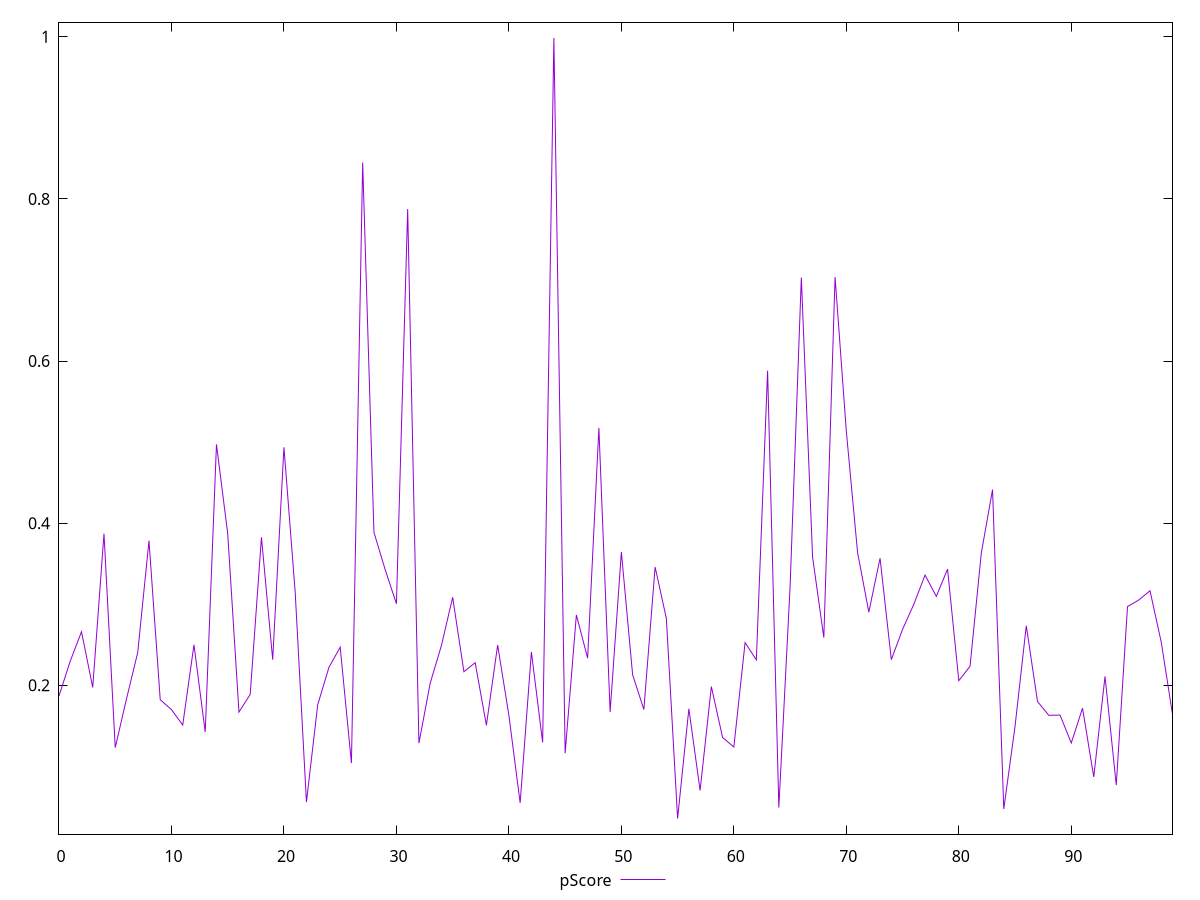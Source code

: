 reset

$pScore <<EOF
0 0.18687781709469165
1 0.22994154227610664
2 0.2661135972305391
3 0.1974289169824922
4 0.3871244502919851
5 0.12321146348021794
6 0.18318494765519877
7 0.24053714619470468
8 0.3784379090857082
9 0.18227342288434645
10 0.1699886107338463
11 0.15106051129028386
12 0.25001705357152004
13 0.14239343226880774
14 0.49718231558268855
15 0.3872095466341148
16 0.16705233868791936
17 0.188807279846247
18 0.38260554414044157
19 0.23167221042170388
20 0.4936740218763687
21 0.31473455777609116
22 0.05604486974248246
23 0.17595742908808465
24 0.22217441388836479
25 0.24706728350258078
26 0.10411335042735215
27 0.8447821095565711
28 0.3888299483065492
29 0.34271108474600953
30 0.3006261579530591
31 0.7875248143972182
32 0.12863449690398376
33 0.20250498946734952
34 0.24908221532210278
35 0.3085889026885255
36 0.21683892853353226
37 0.22793869186057714
38 0.15080258297285898
39 0.2496682678088259
40 0.1629066074982839
41 0.05500677086292116
42 0.24112324285425785
43 0.12968307381520994
44 0.9986325253544887
45 0.11630342513966896
46 0.2868159394863672
47 0.23356493250051924
48 0.5175469919088944
49 0.16726033193331208
50 0.3643882072418218
51 0.21306281165901791
52 0.17020036412332606
53 0.3459738212977048
54 0.2825124933345494
55 0.03571842018127802
56 0.17105009135065807
57 0.07036578625409617
58 0.1984176121311021
59 0.13564088057575263
60 0.1239712817336413
61 0.25272144262694046
62 0.23138286836872118
63 0.5880659729679227
64 0.04925373576297687
65 0.32162200261077756
66 0.7030379557761224
67 0.3581971363843102
68 0.2589099668914032
69 0.7036387603589753
70 0.5134145855230743
71 0.36394282723915117
72 0.2903501511506499
73 0.35680412489942925
74 0.23167221042170388
75 0.26904132853692836
76 0.29996235984685066
77 0.33602641654361365
78 0.3097079137632625
79 0.3433786057141467
80 0.2057371313548092
81 0.22355320708348003
82 0.36294871992034616
83 0.44144061168985155
84 0.047409741053112964
85 0.14938415280601852
86 0.27342689050494834
87 0.18001483142756225
88 0.16301500833986637
89 0.16335365651627748
90 0.1288903679166739
91 0.17184018226094405
92 0.08699475170877524
93 0.21101559729650027
94 0.07694779033689952
95 0.29715090093758645
96 0.3052615151692601
97 0.3166881892098774
98 0.25322548056785116
99 0.16437252719207635
EOF

set key outside below
set xrange [0:99]
set yrange [0.016460138077813807:1.017890807457953]
set trange [0.016460138077813807:1.017890807457953]
set terminal svg size 640, 500 enhanced background rgb 'white'
set output "reports/report_00028_2021-02-24T12-49-42.674Z/total-blocking-time/samples/music/pScore/values.svg"

plot $pScore title "pScore" with line

reset
